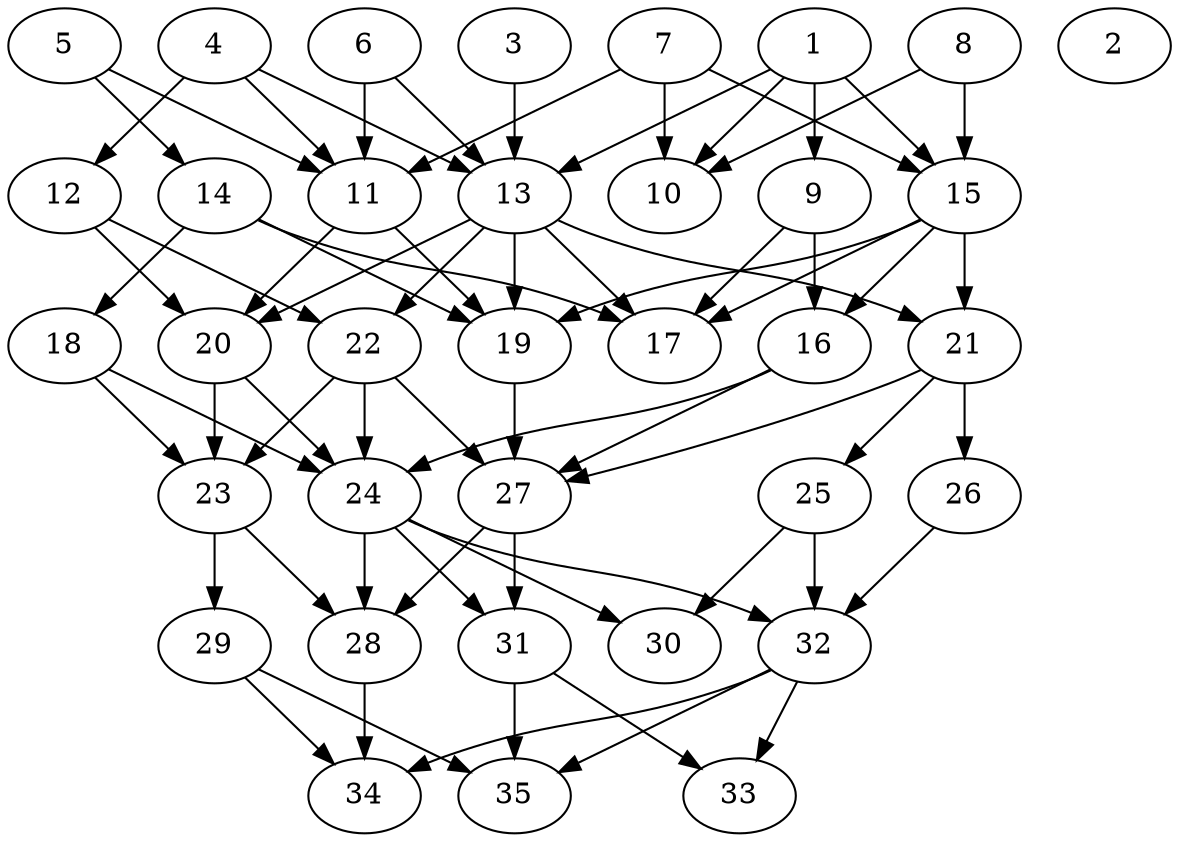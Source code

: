 // DAG (tier=2-normal, mode=compute, n=35, ccr=0.376, fat=0.524, density=0.525, regular=0.502, jump=0.176, mindata=524288, maxdata=8388608)
// DAG automatically generated by daggen at Sun Aug 24 16:33:33 2025
// /home/ermia/Project/Environments/daggen/bin/daggen --dot --ccr 0.376 --fat 0.524 --regular 0.502 --density 0.525 --jump 0.176 --mindata 524288 --maxdata 8388608 -n 35 
digraph G {
  1 [size="2776245405823926", alpha="0.09", expect_size="1388122702911963"]
  1 -> 9 [size ="43645600268288"]
  1 -> 10 [size ="43645600268288"]
  1 -> 13 [size ="43645600268288"]
  1 -> 15 [size ="43645600268288"]
  2 [size="9537623325266673664", alpha="0.10", expect_size="4768811662633336832"]
  3 [size="293653172622725218304", alpha="0.13", expect_size="146826586311362609152"]
  3 -> 13 [size ="353437900341248"]
  4 [size="32705125696728465408", alpha="0.04", expect_size="16352562848364232704"]
  4 -> 11 [size ="81815175954432"]
  4 -> 12 [size ="81815175954432"]
  4 -> 13 [size ="81815175954432"]
  5 [size="1123809953381414", alpha="0.06", expect_size="561904976690707"]
  5 -> 11 [size ="58598193364992"]
  5 -> 14 [size ="58598193364992"]
  6 [size="30769303129410240", alpha="0.06", expect_size="15384651564705120"]
  6 -> 11 [size ="17637048320000"]
  6 -> 13 [size ="17637048320000"]
  7 [size="551881822373960576", alpha="0.07", expect_size="275940911186980288"]
  7 -> 10 [size ="231299096772608"]
  7 -> 11 [size ="231299096772608"]
  7 -> 15 [size ="231299096772608"]
  8 [size="9359140806394380288", alpha="0.09", expect_size="4679570403197190144"]
  8 -> 10 [size ="35528808333312"]
  8 -> 15 [size ="35528808333312"]
  9 [size="351538903006269120", alpha="0.15", expect_size="175769451503134560"]
  9 -> 16 [size ="173817863340032"]
  9 -> 17 [size ="173817863340032"]
  10 [size="11530413068056076", alpha="0.13", expect_size="5765206534028038"]
  11 [size="74220166833751719936", alpha="0.16", expect_size="37110083416875859968"]
  11 -> 19 [size ="141287781040128"]
  11 -> 20 [size ="141287781040128"]
  12 [size="1920585995951323", alpha="0.10", expect_size="960292997975661"]
  12 -> 20 [size ="38668202934272"]
  12 -> 22 [size ="38668202934272"]
  13 [size="830950067059741440", alpha="0.01", expect_size="415475033529870720"]
  13 -> 17 [size ="505011658293248"]
  13 -> 19 [size ="505011658293248"]
  13 -> 20 [size ="505011658293248"]
  13 -> 21 [size ="505011658293248"]
  13 -> 22 [size ="505011658293248"]
  14 [size="27915741640673952", alpha="0.15", expect_size="13957870820336976"]
  14 -> 17 [size ="16324440883200"]
  14 -> 18 [size ="16324440883200"]
  14 -> 19 [size ="16324440883200"]
  15 [size="3778099541296284", alpha="0.12", expect_size="1889049770648142"]
  15 -> 16 [size ="114220125388800"]
  15 -> 17 [size ="114220125388800"]
  15 -> 19 [size ="114220125388800"]
  15 -> 21 [size ="114220125388800"]
  16 [size="559085224944730112000", alpha="0.10", expect_size="279542612472365056000"]
  16 -> 24 [size ="542927696691200"]
  16 -> 27 [size ="542927696691200"]
  17 [size="992148638060773376", alpha="0.18", expect_size="496074319030386688"]
  18 [size="78651127828005776", alpha="0.15", expect_size="39325563914002888"]
  18 -> 23 [size ="53144255987712"]
  18 -> 24 [size ="53144255987712"]
  19 [size="22705159615239932", alpha="0.01", expect_size="11352579807619966"]
  19 -> 27 [size ="418236877242368"]
  20 [size="7900196717565698", alpha="0.10", expect_size="3950098358782849"]
  20 -> 23 [size ="200917529919488"]
  20 -> 24 [size ="200917529919488"]
  21 [size="8148731969040925", alpha="0.03", expect_size="4074365984520462"]
  21 -> 25 [size ="7602628984832"]
  21 -> 26 [size ="7602628984832"]
  21 -> 27 [size ="7602628984832"]
  22 [size="499229841942749642752", alpha="0.07", expect_size="249614920971374821376"]
  22 -> 23 [size ="503450773225472"]
  22 -> 24 [size ="503450773225472"]
  22 -> 27 [size ="503450773225472"]
  23 [size="806395816616468", alpha="0.07", expect_size="403197908308234"]
  23 -> 28 [size ="99671838031872"]
  23 -> 29 [size ="99671838031872"]
  24 [size="46155162237689397248", alpha="0.09", expect_size="23077581118844698624"]
  24 -> 28 [size ="102936684265472"]
  24 -> 30 [size ="102936684265472"]
  24 -> 31 [size ="102936684265472"]
  24 -> 32 [size ="102936684265472"]
  25 [size="316224324620356736", alpha="0.04", expect_size="158112162310178368"]
  25 -> 30 [size ="494393760940032"]
  25 -> 32 [size ="494393760940032"]
  26 [size="553204335997696896", alpha="0.09", expect_size="276602167998848448"]
  26 -> 32 [size ="209463617257472"]
  27 [size="10912119136617472", alpha="0.06", expect_size="5456059568308736"]
  27 -> 28 [size ="323290778304512"]
  27 -> 31 [size ="323290778304512"]
  28 [size="41171224522815", alpha="0.02", expect_size="20585612261407"]
  28 -> 34 [size ="3643013070848"]
  29 [size="142802370562231760", alpha="0.07", expect_size="71401185281115880"]
  29 -> 34 [size ="106373597626368"]
  29 -> 35 [size ="106373597626368"]
  30 [size="1366599832053017", alpha="0.14", expect_size="683299916026508"]
  31 [size="5284608400083124224", alpha="0.11", expect_size="2642304200041562112"]
  31 -> 33 [size ="24271606775808"]
  31 -> 35 [size ="24271606775808"]
  32 [size="17203911754746732", alpha="0.12", expect_size="8601955877373366"]
  32 -> 33 [size ="279281087283200"]
  32 -> 34 [size ="279281087283200"]
  32 -> 35 [size ="279281087283200"]
  33 [size="235963839625000", alpha="0.13", expect_size="117981919812500"]
  34 [size="120989013167533824", alpha="0.00", expect_size="60494506583766912"]
  35 [size="8693426673720229888", alpha="0.04", expect_size="4346713336860114944"]
}